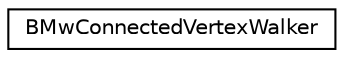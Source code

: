 digraph G
{
  edge [fontname="Helvetica",fontsize="10",labelfontname="Helvetica",labelfontsize="10"];
  node [fontname="Helvetica",fontsize="10",shape=record];
  rankdir=LR;
  Node1 [label="BMwConnectedVertexWalker",height=0.2,width=0.4,color="black", fillcolor="white", style="filled",URL="$d3/dfa/structBMwConnectedVertexWalker.html"];
}
